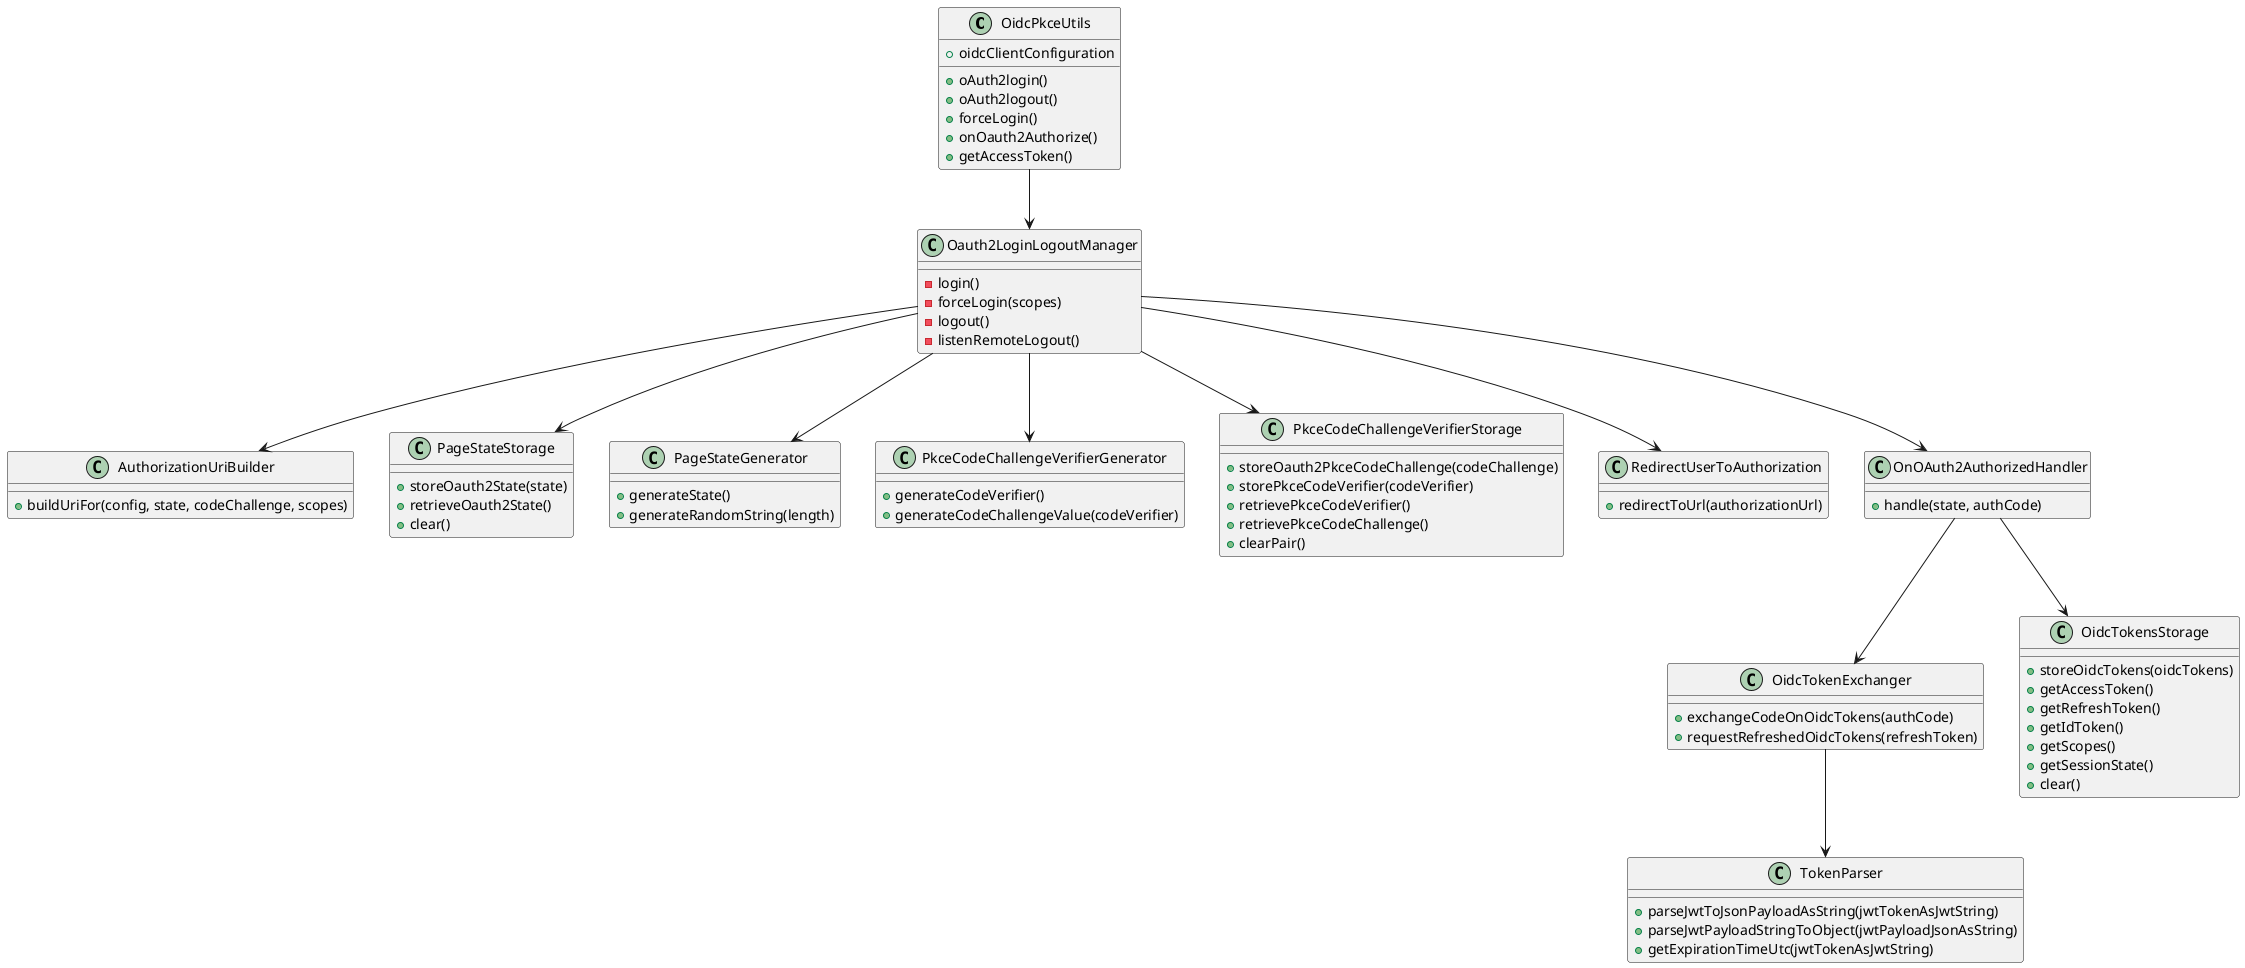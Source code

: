 @startuml
class OidcPkceUtils {
  +oidcClientConfiguration
  +oAuth2login()
  +oAuth2logout()
  +forceLogin()
  +onOauth2Authorize()
  +getAccessToken()
}

class Oauth2LoginLogoutManager {
  -login()
  -forceLogin(scopes)
  -logout()
  -listenRemoteLogout()
}

class AuthorizationUriBuilder {
  +buildUriFor(config, state, codeChallenge, scopes)
}

class PageStateStorage {
  +storeOauth2State(state)
  +retrieveOauth2State()
  +clear()
}

class PageStateGenerator {
  +generateState()
  +generateRandomString(length)
}

class PkceCodeChallengeVerifierGenerator {
  +generateCodeVerifier()
  +generateCodeChallengeValue(codeVerifier)
}

class PkceCodeChallengeVerifierStorage {
  +storeOauth2PkceCodeChallenge(codeChallenge)
  +storePkceCodeVerifier(codeVerifier)
  +retrievePkceCodeVerifier()
  +retrievePkceCodeChallenge()
  +clearPair()
}

class RedirectUserToAuthorization {
  +redirectToUrl(authorizationUrl)
}

class OnOAuth2AuthorizedHandler {
  +handle(state, authCode)
}

class OidcTokenExchanger {
  +exchangeCodeOnOidcTokens(authCode)
  +requestRefreshedOidcTokens(refreshToken)
}

class OidcTokensStorage {
  +storeOidcTokens(oidcTokens)
  +getAccessToken()
  +getRefreshToken()
  +getIdToken()
  +getScopes()
  +getSessionState()
  +clear()
}

class TokenParser {
  +parseJwtToJsonPayloadAsString(jwtTokenAsJwtString)
  +parseJwtPayloadStringToObject(jwtPayloadJsonAsString)
  +getExpirationTimeUtc(jwtTokenAsJwtString)
}

OidcPkceUtils --> Oauth2LoginLogoutManager
Oauth2LoginLogoutManager --> AuthorizationUriBuilder
Oauth2LoginLogoutManager --> PageStateStorage
Oauth2LoginLogoutManager --> PageStateGenerator
Oauth2LoginLogoutManager --> PkceCodeChallengeVerifierGenerator
Oauth2LoginLogoutManager --> PkceCodeChallengeVerifierStorage
Oauth2LoginLogoutManager --> RedirectUserToAuthorization
Oauth2LoginLogoutManager --> OnOAuth2AuthorizedHandler
OnOAuth2AuthorizedHandler --> OidcTokenExchanger
OnOAuth2AuthorizedHandler --> OidcTokensStorage
OidcTokenExchanger --> TokenParser
@enduml
